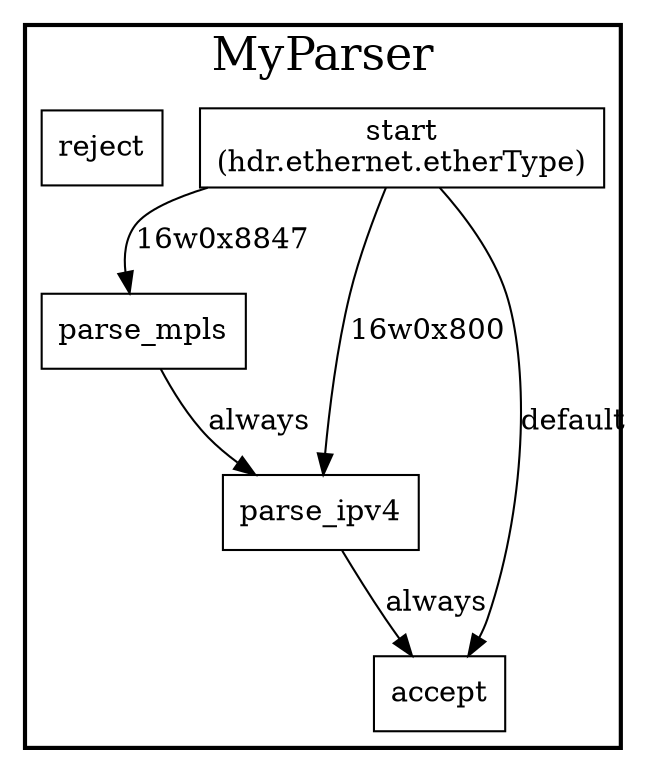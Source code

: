 digraph MyParser {
subgraph clusterMyParser {
graph [
fontsize="22pt", label=MyParser, style=bold];
0[label="start
(hdr.ethernet.etherType)", margin="", shape=rectangle, style=solid];
1[label=parse_mpls, margin="", shape=rectangle, style=solid];
2[label=parse_ipv4, margin="", shape=rectangle, style=solid];
3[label=accept, margin="", shape=rectangle, style=solid];
4[label=reject, margin="", shape=rectangle, style=solid];
0 -> 1[label="16w0x8847"];
0 -> 2[label="16w0x800"];
0 -> 3[label=default];
1 -> 2[label=always];
2 -> 3[label=always];
}
}
